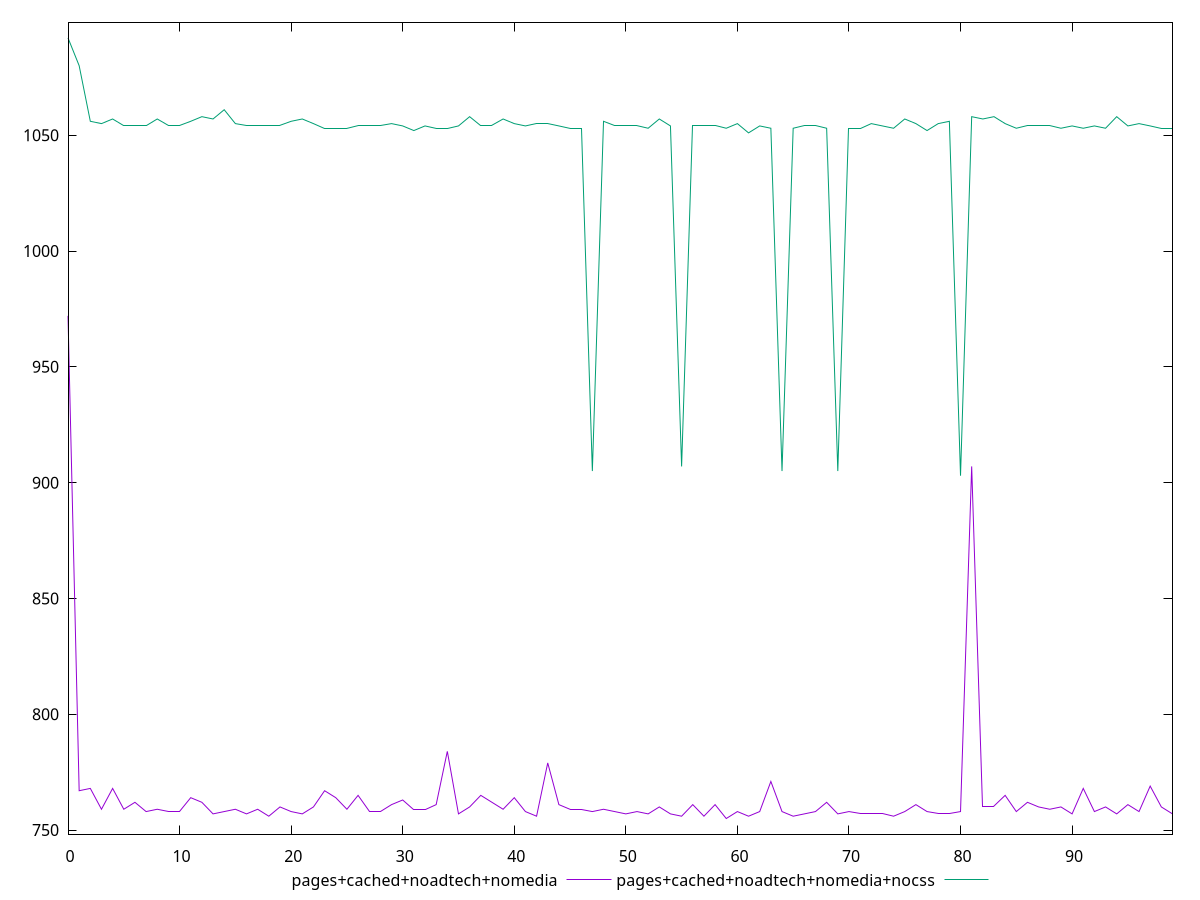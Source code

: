 reset

$pagesCachedNoadtechNomedia <<EOF
0 972
1 767
2 768
3 759
4 768
5 759
6 762
7 758
8 759
9 758
10 758
11 764
12 762
13 757
14 758
15 759
16 757
17 759
18 756
19 760
20 758
21 757
22 760
23 767
24 764
25 759
26 765
27 758
28 758
29 761
30 763
31 759
32 759
33 761
34 784
35 757
36 760
37 765
38 762
39 759
40 764
41 758
42 756
43 779
44 761
45 759
46 759
47 758
48 759
49 758
50 757
51 758
52 757
53 760
54 757
55 756
56 761
57 756
58 761
59 755
60 758
61 756
62 758
63 771
64 758
65 756
66 757
67 758
68 762
69 757
70 758
71 757
72 757
73 757
74 756
75 758
76 761
77 758
78 757
79 757
80 758
81 907
82 760
83 760
84 765
85 758
86 762
87 760
88 759
89 760
90 757
91 768
92 758
93 760
94 757
95 761
96 758
97 769
98 760
99 757
EOF

$pagesCachedNoadtechNomediaNocss <<EOF
0 1092
1 1080
2 1056
3 1055
4 1057
5 1054
6 1054
7 1054
8 1057
9 1054
10 1054
11 1056
12 1058
13 1057
14 1061
15 1055
16 1054
17 1054
18 1054
19 1054
20 1056
21 1057
22 1055
23 1053
24 1053
25 1053
26 1054
27 1054
28 1054
29 1055
30 1054
31 1052
32 1054
33 1053
34 1053
35 1054
36 1058
37 1054
38 1054
39 1057
40 1055
41 1054
42 1055
43 1055
44 1054
45 1053
46 1053
47 905
48 1056
49 1054
50 1054
51 1054
52 1053
53 1057
54 1054
55 907
56 1054
57 1054
58 1054
59 1053
60 1055
61 1051
62 1054
63 1053
64 905
65 1053
66 1054
67 1054
68 1053
69 905
70 1053
71 1053
72 1055
73 1054
74 1053
75 1057
76 1055
77 1052
78 1055
79 1056
80 903
81 1058
82 1057
83 1058
84 1055
85 1053
86 1054
87 1054
88 1054
89 1053
90 1054
91 1053
92 1054
93 1053
94 1058
95 1054
96 1055
97 1054
98 1053
99 1053
EOF

set key outside below
set xrange [0:99]
set yrange [748.26:1098.74]
set trange [748.26:1098.74]
set terminal svg size 640, 520 enhanced background rgb 'white'
set output "report_00019_2021-02-10T18-14-37.922Z//uses-rel-preload/comparison/line/3_vs_4.svg"

plot $pagesCachedNoadtechNomedia title "pages+cached+noadtech+nomedia" with line, \
     $pagesCachedNoadtechNomediaNocss title "pages+cached+noadtech+nomedia+nocss" with line

reset
